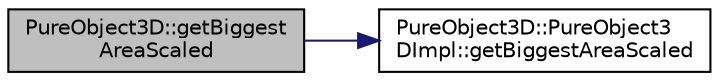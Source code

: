 digraph "PureObject3D::getBiggestAreaScaled"
{
 // LATEX_PDF_SIZE
  edge [fontname="Helvetica",fontsize="10",labelfontname="Helvetica",labelfontsize="10"];
  node [fontname="Helvetica",fontsize="10",shape=record];
  rankdir="LR";
  Node1 [label="PureObject3D::getBiggest\lAreaScaled",height=0.2,width=0.4,color="black", fillcolor="grey75", style="filled", fontcolor="black",tooltip="Gets the biggest area of the object on either plane (XY, XZ or YZ), scaled by current scaling factor."];
  Node1 -> Node2 [color="midnightblue",fontsize="10",style="solid",fontname="Helvetica"];
  Node2 [label="PureObject3D::PureObject3\lDImpl::getBiggestAreaScaled",height=0.2,width=0.4,color="black", fillcolor="white", style="filled",URL="$class_pure_object3_d_1_1_pure_object3_d_impl.html#ac973b31232de2b4c3d279d1370bdec9a",tooltip=" "];
}
